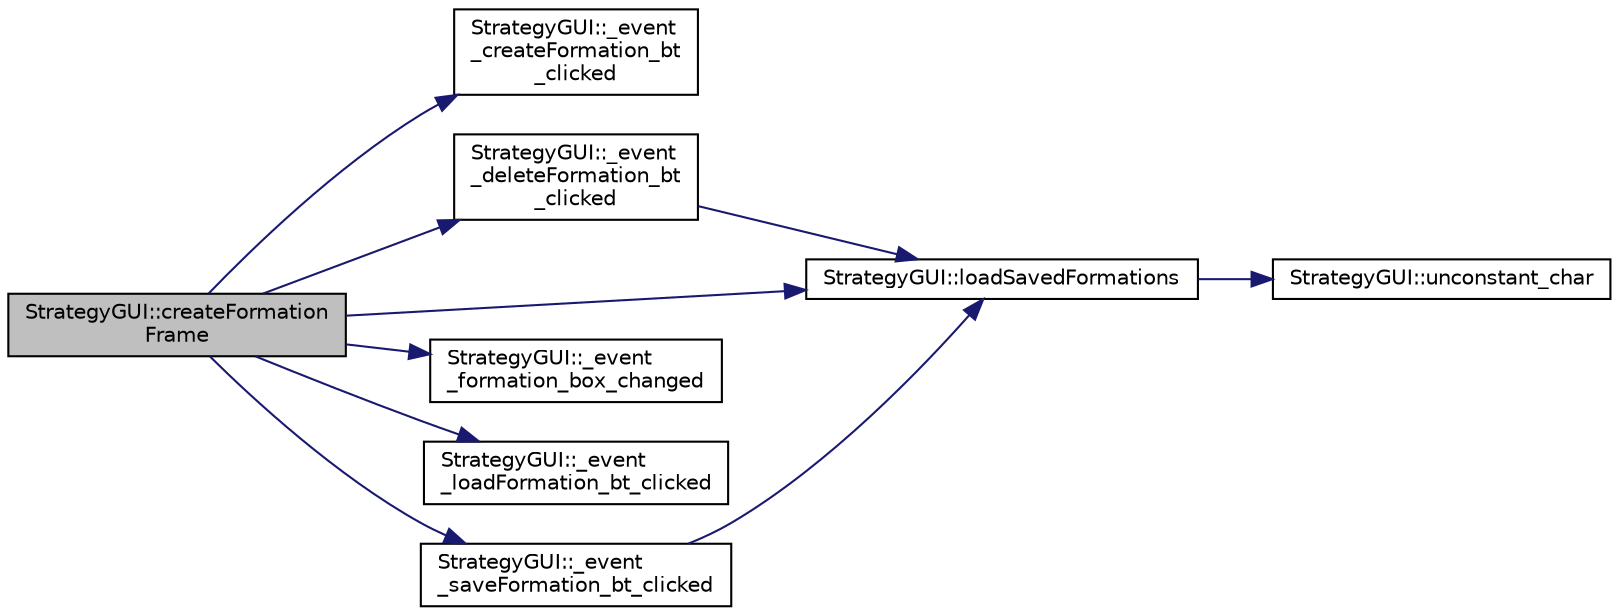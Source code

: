 digraph "StrategyGUI::createFormationFrame"
{
 // INTERACTIVE_SVG=YES
  edge [fontname="Helvetica",fontsize="10",labelfontname="Helvetica",labelfontsize="10"];
  node [fontname="Helvetica",fontsize="10",shape=record];
  rankdir="LR";
  Node52 [label="StrategyGUI::createFormation\lFrame",height=0.2,width=0.4,color="black", fillcolor="grey75", style="filled", fontcolor="black"];
  Node52 -> Node53 [color="midnightblue",fontsize="10",style="solid",fontname="Helvetica"];
  Node53 [label="StrategyGUI::_event\l_createFormation_bt\l_clicked",height=0.2,width=0.4,color="black", fillcolor="white", style="filled",URL="$class_strategy_g_u_i.html#ada313ae77f231e7007ac83753cbdb5dc",tooltip="Event triggered when the &#39;create formation&#39; button is clicked. "];
  Node52 -> Node54 [color="midnightblue",fontsize="10",style="solid",fontname="Helvetica"];
  Node54 [label="StrategyGUI::_event\l_deleteFormation_bt\l_clicked",height=0.2,width=0.4,color="black", fillcolor="white", style="filled",URL="$class_strategy_g_u_i.html#a5301539a6dc0b88cf402bf62d372c8fb",tooltip="Event triggered when the delete button is clicked. "];
  Node54 -> Node55 [color="midnightblue",fontsize="10",style="solid",fontname="Helvetica"];
  Node55 [label="StrategyGUI::loadSavedFormations",height=0.2,width=0.4,color="black", fillcolor="white", style="filled",URL="$class_strategy_g_u_i.html#a616a0f321878532cf85cfd02564758b5",tooltip="Loads formation.txt file and appends the saved formations on the checkbox. "];
  Node55 -> Node56 [color="midnightblue",fontsize="10",style="solid",fontname="Helvetica"];
  Node56 [label="StrategyGUI::unconstant_char",height=0.2,width=0.4,color="black", fillcolor="white", style="filled",URL="$class_strategy_g_u_i.html#a6d19f90621b2b2d6cad000b196e697d9",tooltip="Converts a constant string to an inconstant one. "];
  Node52 -> Node57 [color="midnightblue",fontsize="10",style="solid",fontname="Helvetica"];
  Node57 [label="StrategyGUI::_event\l_formation_box_changed",height=0.2,width=0.4,color="black", fillcolor="white", style="filled",URL="$class_strategy_g_u_i.html#a3b4da86e02b0e51013801fed1ab9807f",tooltip="Event triggered when a formation (or none) is selected. "];
  Node52 -> Node58 [color="midnightblue",fontsize="10",style="solid",fontname="Helvetica"];
  Node58 [label="StrategyGUI::_event\l_loadFormation_bt_clicked",height=0.2,width=0.4,color="black", fillcolor="white", style="filled",URL="$class_strategy_g_u_i.html#ac0caff70885aad2da169d808d97be3d2",tooltip="Event triggered when a formation is selected and &#39;load&#39; button is clicked. "];
  Node52 -> Node59 [color="midnightblue",fontsize="10",style="solid",fontname="Helvetica"];
  Node59 [label="StrategyGUI::_event\l_saveFormation_bt_clicked",height=0.2,width=0.4,color="black", fillcolor="white", style="filled",URL="$class_strategy_g_u_i.html#a21327fb17108edba191fa216ec73aafd",tooltip="Event triggered when the save button is clicked. "];
  Node59 -> Node55 [color="midnightblue",fontsize="10",style="solid",fontname="Helvetica"];
  Node52 -> Node55 [color="midnightblue",fontsize="10",style="solid",fontname="Helvetica"];
}
